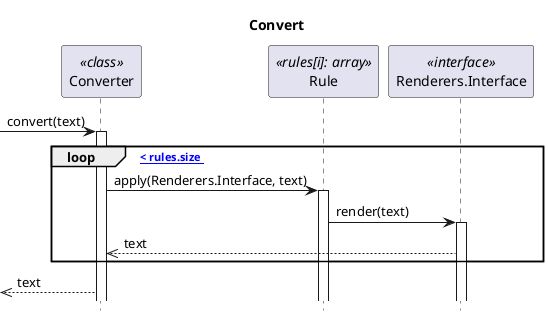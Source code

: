 @startuml
hide footbox
title Convert

participant Converter << class >>
participant Rule << rules[i]: array >>
participant Renderers.Interface << interface >>

[-> Converter: convert(text)
activate Converter
loop [ i < rules.size ]
    Converter -> Rule: apply(Renderers.Interface, text)
    activate Rule
    Rule -> Renderers.Interface: render(text)
    activate Renderers.Interface
    Renderers.Interface -->> Converter: text
end
[<<-- Converter: text
@enduml